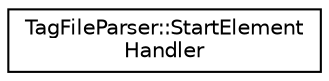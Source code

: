digraph "Graphical Class Hierarchy"
{
 // INTERACTIVE_SVG=YES
  edge [fontname="Helvetica",fontsize="10",labelfontname="Helvetica",labelfontsize="10"];
  node [fontname="Helvetica",fontsize="10",shape=record];
  rankdir="LR";
  Node0 [label="TagFileParser::StartElement\lHandler",height=0.2,width=0.4,color="black", fillcolor="white", style="filled",URL="$d8/db0/class_tag_file_parser_1_1_start_element_handler.html"];
}
